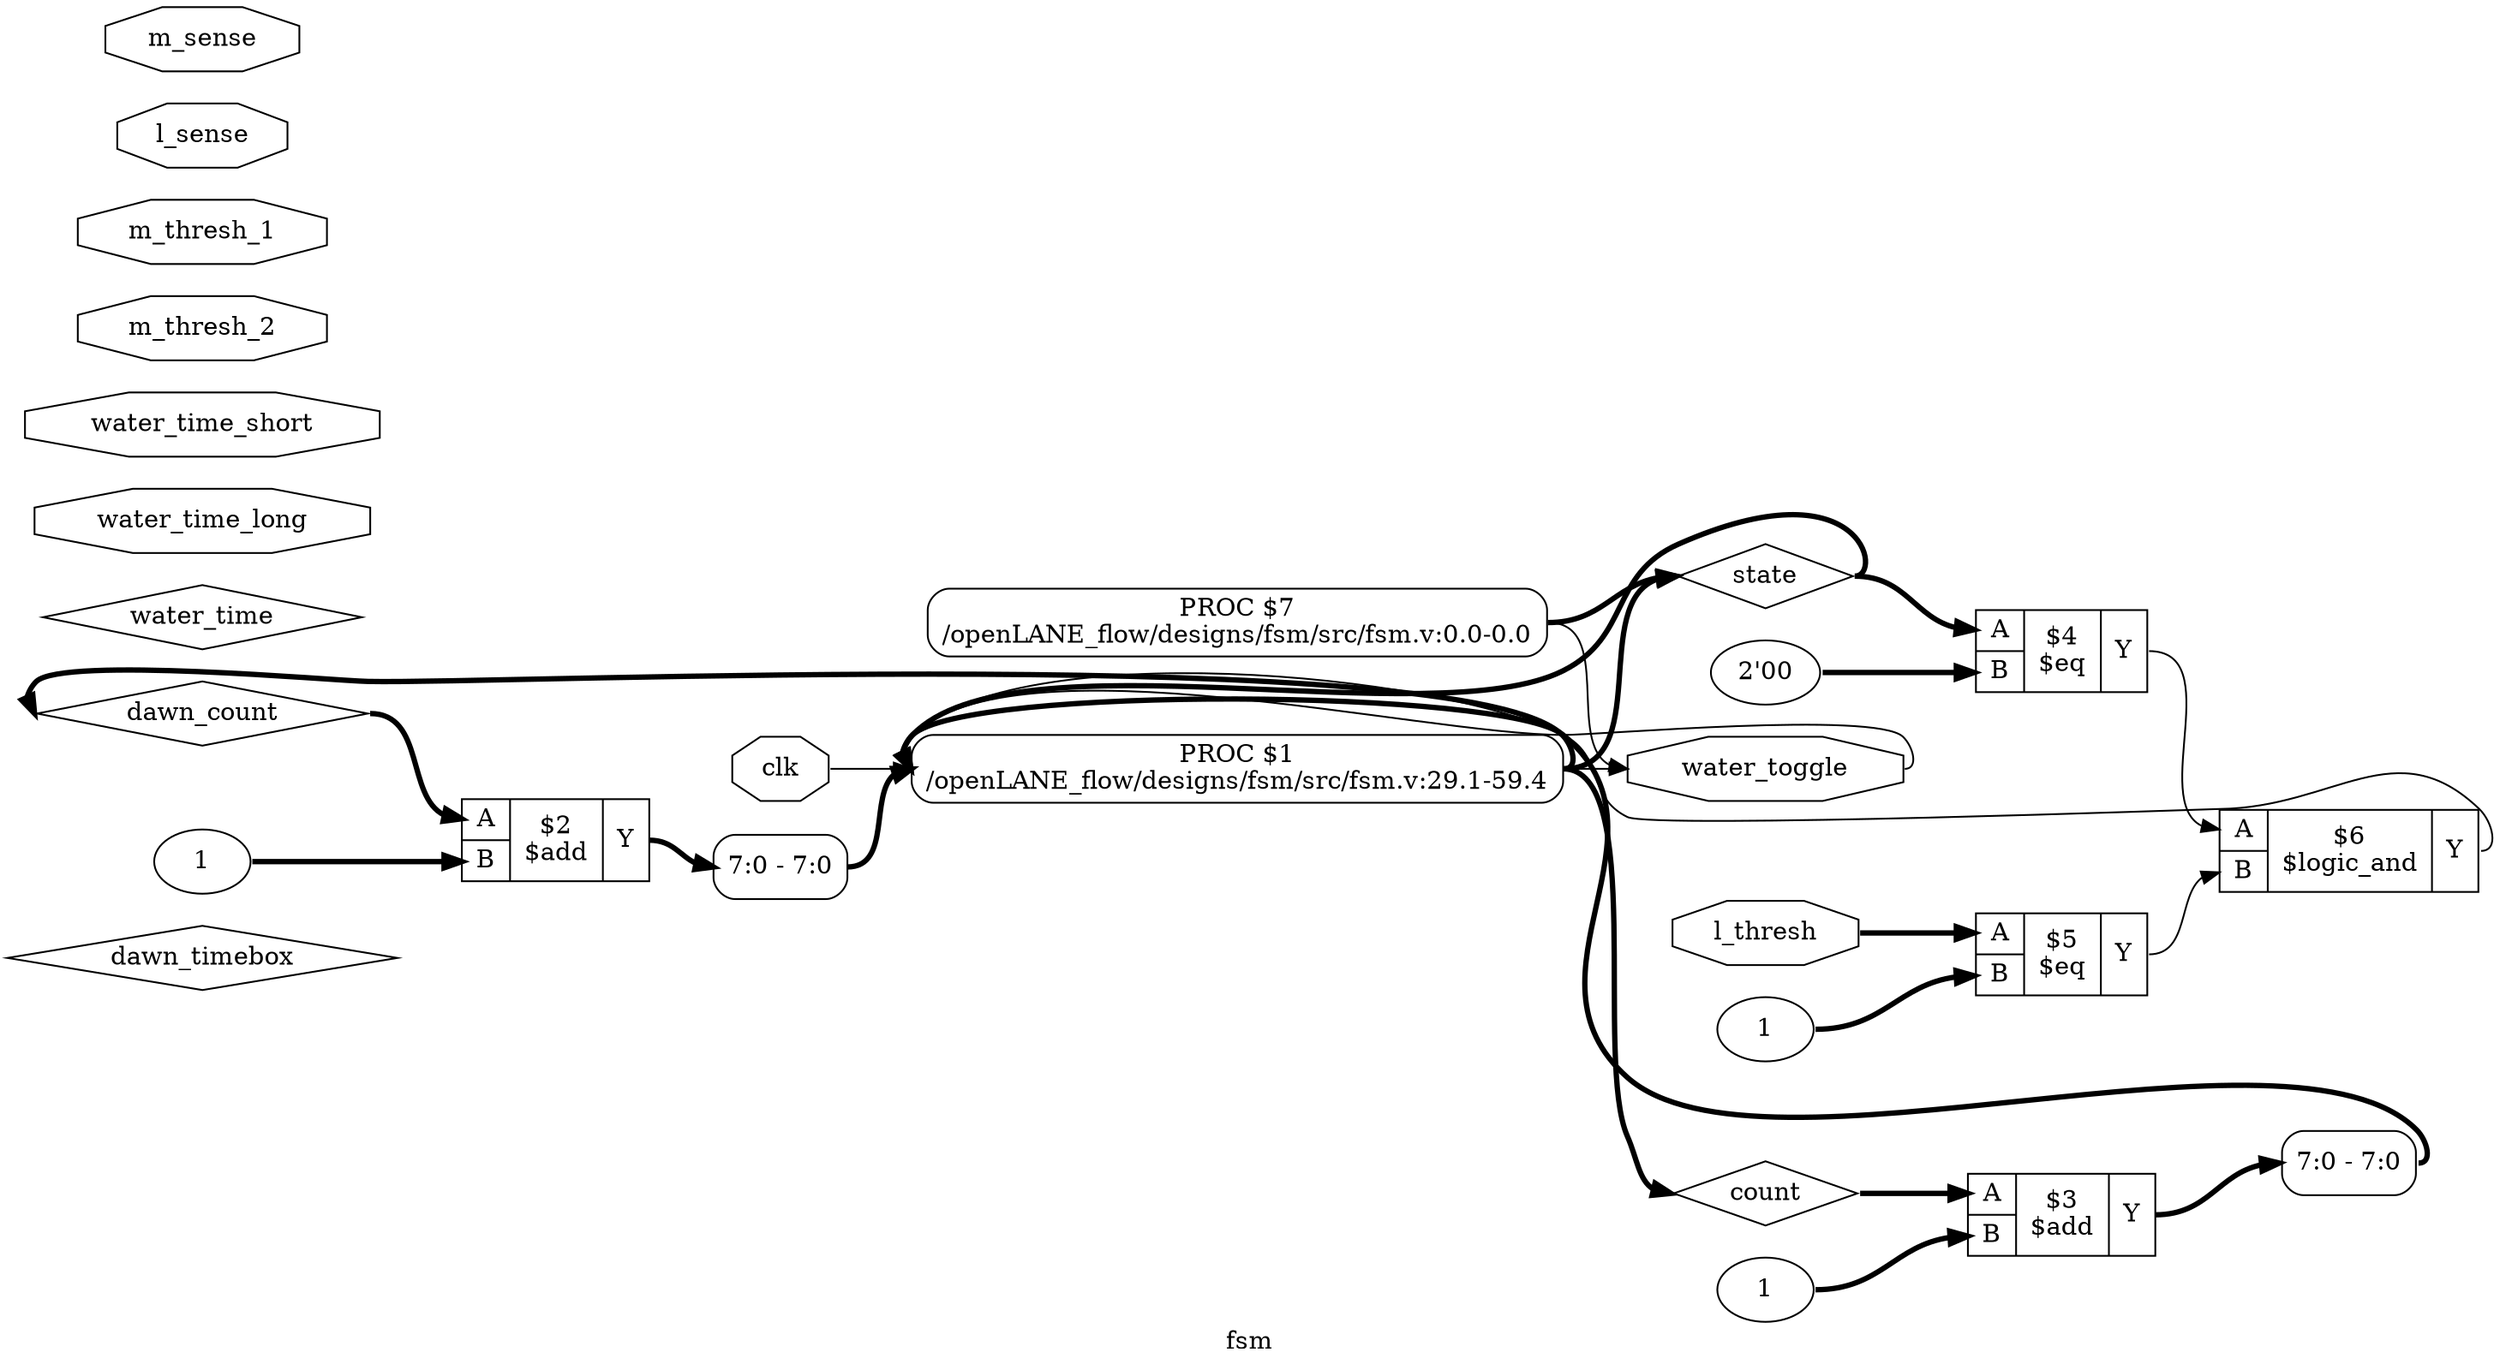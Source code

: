 digraph "fsm" {
label="fsm";
rankdir="LR";
remincross=true;
n15 [ shape=diamond, label="dawn_timebox", color="black", fontcolor="black" ];
n16 [ shape=diamond, label="dawn_count", color="black", fontcolor="black" ];
n17 [ shape=diamond, label="count", color="black", fontcolor="black" ];
n18 [ shape=diamond, label="water_time", color="black", fontcolor="black" ];
n19 [ shape=diamond, label="state", color="black", fontcolor="black" ];
n20 [ shape=octagon, label="water_toggle", color="black", fontcolor="black" ];
n21 [ shape=octagon, label="clk", color="black", fontcolor="black" ];
n22 [ shape=octagon, label="water_time_long", color="black", fontcolor="black" ];
n23 [ shape=octagon, label="water_time_short", color="black", fontcolor="black" ];
n24 [ shape=octagon, label="l_thresh", color="black", fontcolor="black" ];
n25 [ shape=octagon, label="m_thresh_2", color="black", fontcolor="black" ];
n26 [ shape=octagon, label="m_thresh_1", color="black", fontcolor="black" ];
n27 [ shape=octagon, label="l_sense", color="black", fontcolor="black" ];
n28 [ shape=octagon, label="m_sense", color="black", fontcolor="black" ];
c32 [ shape=record, label="{{<p29> A|<p30> B}|$6\n$logic_and|{<p31> Y}}" ];
v0 [ label="1" ];
c33 [ shape=record, label="{{<p29> A|<p30> B}|$5\n$eq|{<p31> Y}}" ];
v1 [ label="2'00" ];
c34 [ shape=record, label="{{<p29> A|<p30> B}|$4\n$eq|{<p31> Y}}" ];
v2 [ label="1" ];
c35 [ shape=record, label="{{<p29> A|<p30> B}|$3\n$add|{<p31> Y}}" ];
v3 [ label="1" ];
c36 [ shape=record, label="{{<p29> A|<p30> B}|$2\n$add|{<p31> Y}}" ];
p4 [shape=box, style=rounded, label="PROC $7\n/openLANE_flow/designs/fsm/src/fsm.v:0.0-0.0"];
x6 [ shape=record, style=rounded, label="<s0> 7:0 - 7:0 " ];
x7 [ shape=record, style=rounded, label="<s0> 7:0 - 7:0 " ];
p5 [shape=box, style=rounded, label="PROC $1\n/openLANE_flow/designs/fsm/src/fsm.v:29.1-59.4"];
c36:p31:e -> x6:s0:w [color="black", style="setlinewidth(3)", label=""];
p5:e -> n16:w [color="black", style="setlinewidth(3)", label=""];
n16:e -> c36:p29:w [color="black", style="setlinewidth(3)", label=""];
p5:e -> n17:w [color="black", style="setlinewidth(3)", label=""];
n17:e -> c35:p29:w [color="black", style="setlinewidth(3)", label=""];
p4:e -> n19:w [color="black", style="setlinewidth(3)", label=""];
p5:e -> n19:w [color="black", style="setlinewidth(3)", label=""];
n19:e -> c34:p29:w [color="black", style="setlinewidth(3)", label=""];
n19:e -> p5:w [color="black", style="setlinewidth(3)", label=""];
p4:e -> n20:w [color="black", label=""];
p5:e -> n20:w [color="black", label=""];
n20:e -> p5:w [color="black", label=""];
n21:e -> p5:w [color="black", label=""];
n24:e -> c33:p29:w [color="black", style="setlinewidth(3)", label=""];
c32:p31:e -> p5:w [color="black", label=""];
c33:p31:e -> c32:p30:w [color="black", label=""];
c34:p31:e -> c32:p29:w [color="black", label=""];
c35:p31:e -> x7:s0:w [color="black", style="setlinewidth(3)", label=""];
v0:e -> c33:p30:w [color="black", style="setlinewidth(3)", label=""];
v1:e -> c34:p30:w [color="black", style="setlinewidth(3)", label=""];
v2:e -> c35:p30:w [color="black", style="setlinewidth(3)", label=""];
v3:e -> c36:p30:w [color="black", style="setlinewidth(3)", label=""];
x6:e -> p5:w [color="black", style="setlinewidth(3)", label=""];
x7:e -> p5:w [color="black", style="setlinewidth(3)", label=""];
}
